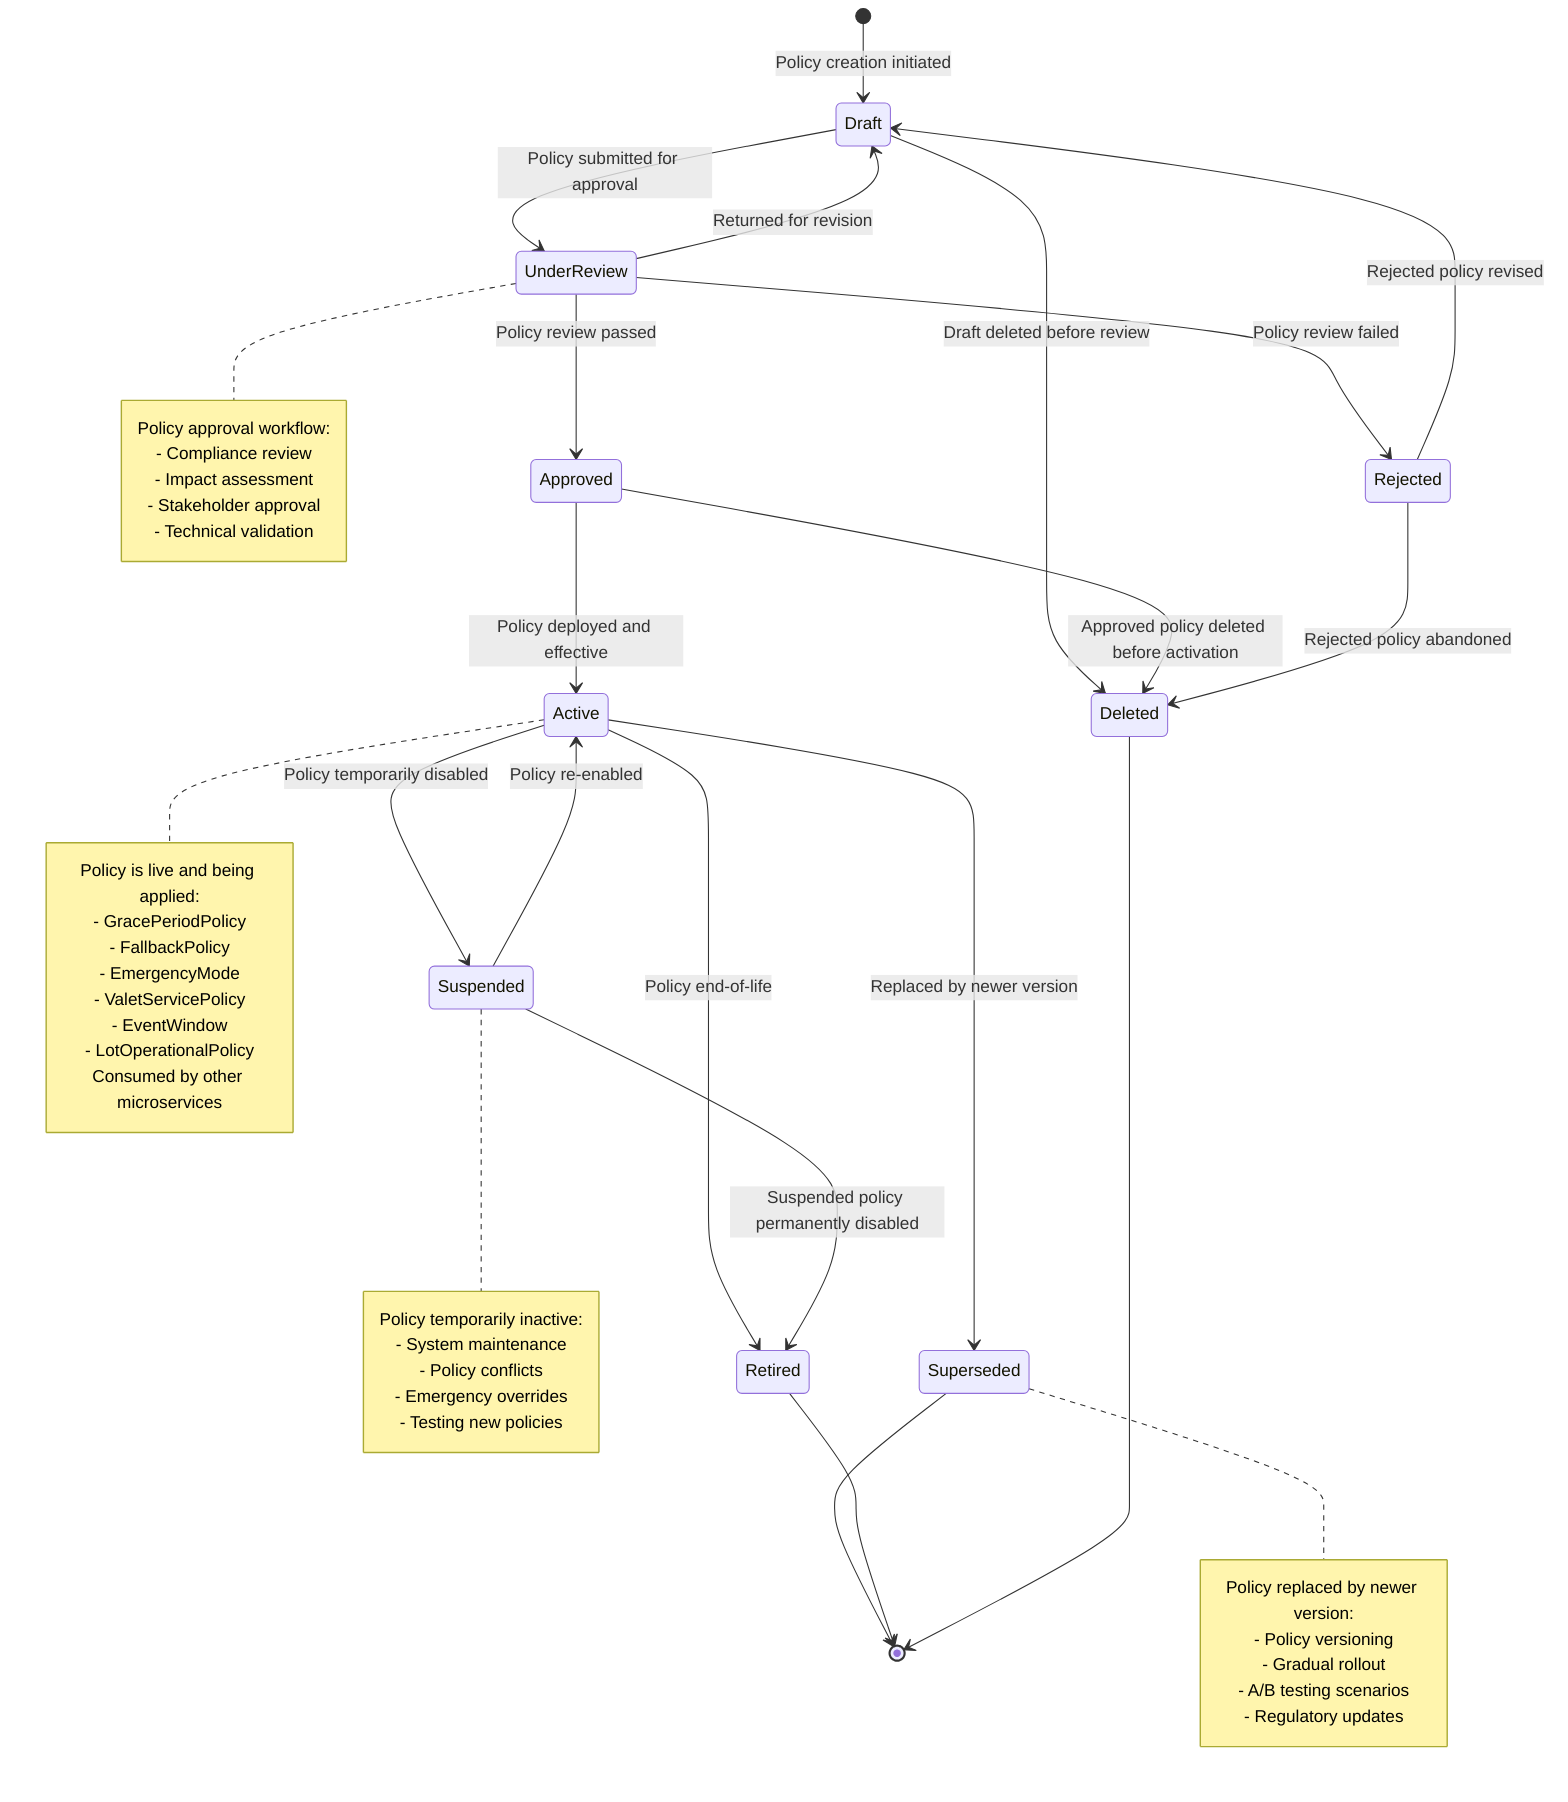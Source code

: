 stateDiagram-v2
    [*] --> Draft : Policy creation initiated

    Draft --> UnderReview : Policy submitted for approval
    Draft --> Deleted : Draft deleted before review

    UnderReview --> Approved : Policy review passed
    UnderReview --> Rejected : Policy review failed
    UnderReview --> Draft : Returned for revision

    Approved --> Active : Policy deployed and effective
    Approved --> Deleted : Approved policy deleted before activation

    Active --> Suspended : Policy temporarily disabled
    Active --> Superseded : Replaced by newer version
    Active --> Retired : Policy end-of-life

    Suspended --> Active : Policy re-enabled
    Suspended --> Retired : Suspended policy permanently disabled

    Rejected --> Draft : Rejected policy revised
    Rejected --> Deleted : Rejected policy abandoned

    Superseded --> [*]
    Retired --> [*]
    Deleted --> [*]

    note right of Active
        Policy is live and being applied:
        - GracePeriodPolicy
        - FallbackPolicy
        - EmergencyMode
        - ValetServicePolicy
        - EventWindow
        - LotOperationalPolicy
        Consumed by other microservices
    end note
    
    note right of Suspended
        Policy temporarily inactive:
        - System maintenance
        - Policy conflicts
        - Emergency overrides
        - Testing new policies
    end note
    
    note right of Superseded
        Policy replaced by newer version:
        - Policy versioning
        - Gradual rollout
        - A/B testing scenarios
        - Regulatory updates
    end note
    
    note right of UnderReview
        Policy approval workflow:
        - Compliance review
        - Impact assessment
        - Stakeholder approval
        - Technical validation
    end note
